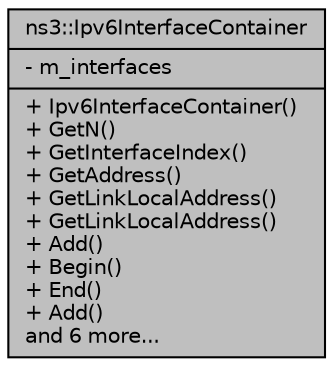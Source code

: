 digraph "ns3::Ipv6InterfaceContainer"
{
  edge [fontname="Helvetica",fontsize="10",labelfontname="Helvetica",labelfontsize="10"];
  node [fontname="Helvetica",fontsize="10",shape=record];
  Node1 [label="{ns3::Ipv6InterfaceContainer\n|- m_interfaces\l|+ Ipv6InterfaceContainer()\l+ GetN()\l+ GetInterfaceIndex()\l+ GetAddress()\l+ GetLinkLocalAddress()\l+ GetLinkLocalAddress()\l+ Add()\l+ Begin()\l+ End()\l+ Add()\land 6 more...\l}",height=0.2,width=0.4,color="black", fillcolor="grey75", style="filled", fontcolor="black"];
}
